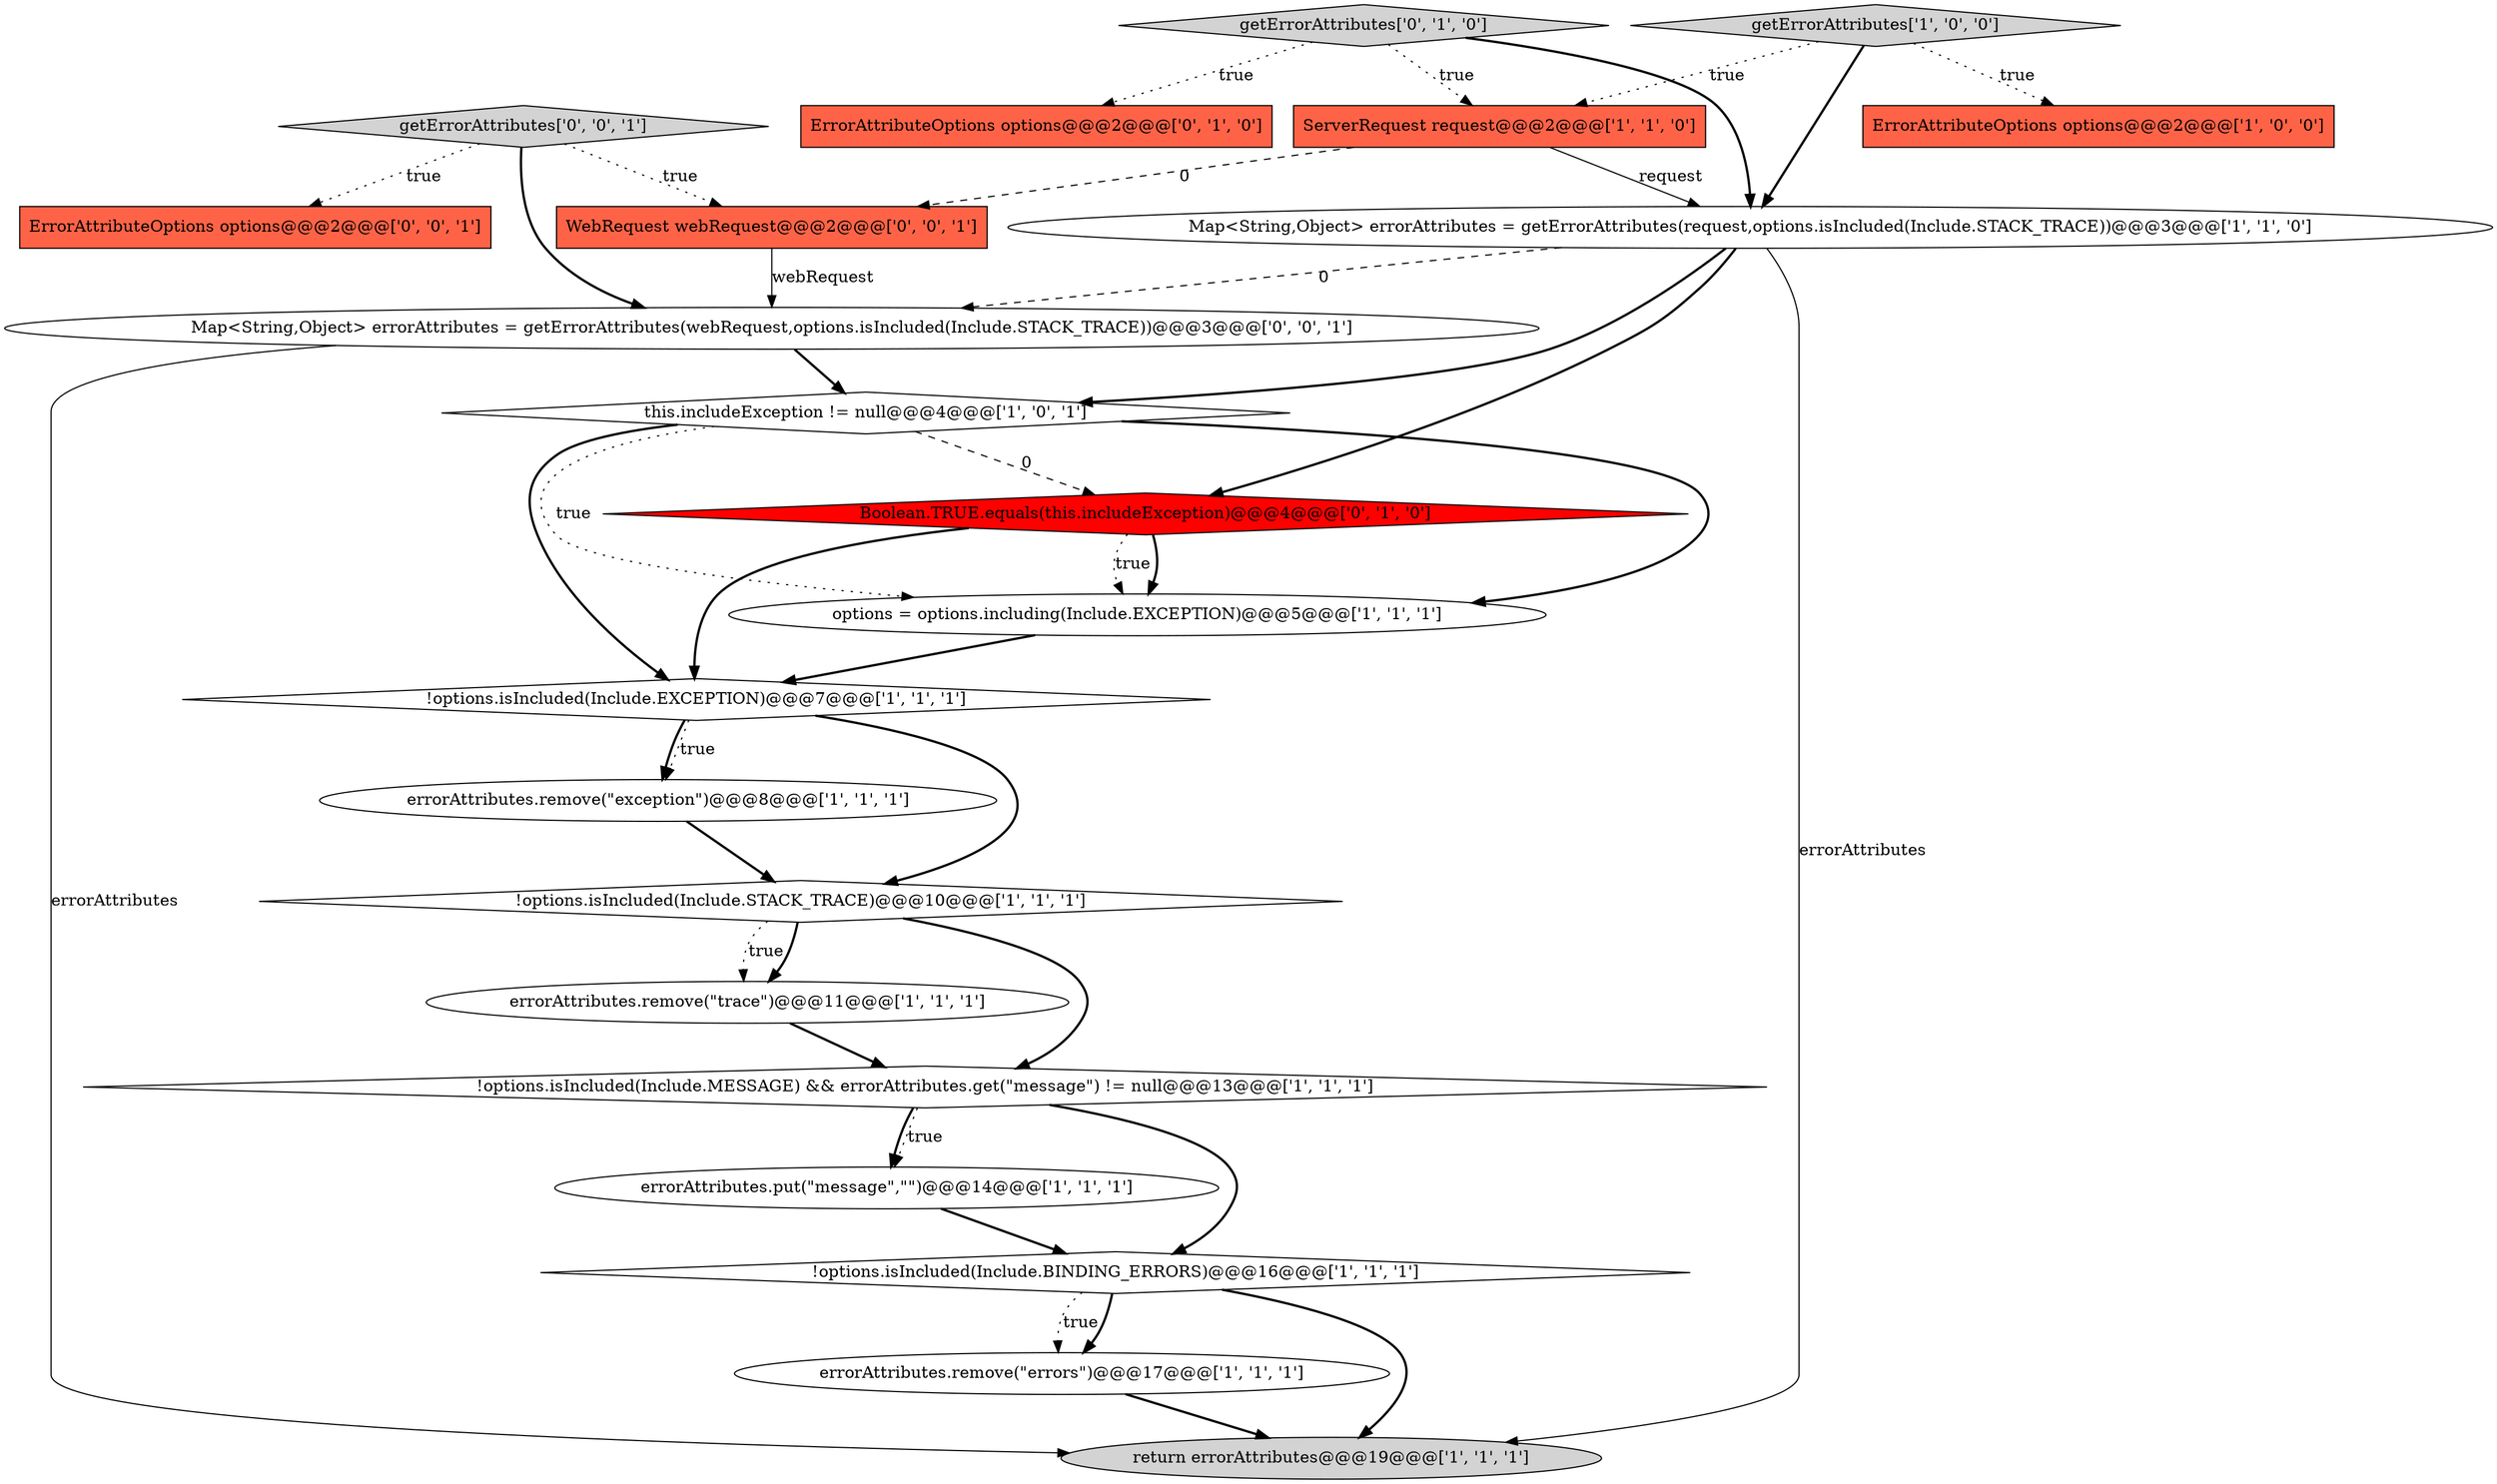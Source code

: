 digraph {
18 [style = filled, label = "getErrorAttributes['0', '0', '1']", fillcolor = lightgray, shape = diamond image = "AAA0AAABBB3BBB"];
19 [style = filled, label = "ErrorAttributeOptions options@@@2@@@['0', '0', '1']", fillcolor = tomato, shape = box image = "AAA0AAABBB3BBB"];
20 [style = filled, label = "WebRequest webRequest@@@2@@@['0', '0', '1']", fillcolor = tomato, shape = box image = "AAA0AAABBB3BBB"];
15 [style = filled, label = "ErrorAttributeOptions options@@@2@@@['0', '1', '0']", fillcolor = tomato, shape = box image = "AAA0AAABBB2BBB"];
10 [style = filled, label = "errorAttributes.put(\"message\",\"\")@@@14@@@['1', '1', '1']", fillcolor = white, shape = ellipse image = "AAA0AAABBB1BBB"];
17 [style = filled, label = "getErrorAttributes['0', '1', '0']", fillcolor = lightgray, shape = diamond image = "AAA0AAABBB2BBB"];
4 [style = filled, label = "errorAttributes.remove(\"trace\")@@@11@@@['1', '1', '1']", fillcolor = white, shape = ellipse image = "AAA0AAABBB1BBB"];
12 [style = filled, label = "errorAttributes.remove(\"errors\")@@@17@@@['1', '1', '1']", fillcolor = white, shape = ellipse image = "AAA0AAABBB1BBB"];
1 [style = filled, label = "errorAttributes.remove(\"exception\")@@@8@@@['1', '1', '1']", fillcolor = white, shape = ellipse image = "AAA0AAABBB1BBB"];
6 [style = filled, label = "Map<String,Object> errorAttributes = getErrorAttributes(request,options.isIncluded(Include.STACK_TRACE))@@@3@@@['1', '1', '0']", fillcolor = white, shape = ellipse image = "AAA0AAABBB1BBB"];
2 [style = filled, label = "!options.isIncluded(Include.MESSAGE) && errorAttributes.get(\"message\") != null@@@13@@@['1', '1', '1']", fillcolor = white, shape = diamond image = "AAA0AAABBB1BBB"];
13 [style = filled, label = "!options.isIncluded(Include.BINDING_ERRORS)@@@16@@@['1', '1', '1']", fillcolor = white, shape = diamond image = "AAA0AAABBB1BBB"];
8 [style = filled, label = "this.includeException != null@@@4@@@['1', '0', '1']", fillcolor = white, shape = diamond image = "AAA0AAABBB1BBB"];
14 [style = filled, label = "!options.isIncluded(Include.EXCEPTION)@@@7@@@['1', '1', '1']", fillcolor = white, shape = diamond image = "AAA0AAABBB1BBB"];
11 [style = filled, label = "return errorAttributes@@@19@@@['1', '1', '1']", fillcolor = lightgray, shape = ellipse image = "AAA0AAABBB1BBB"];
3 [style = filled, label = "getErrorAttributes['1', '0', '0']", fillcolor = lightgray, shape = diamond image = "AAA0AAABBB1BBB"];
7 [style = filled, label = "options = options.including(Include.EXCEPTION)@@@5@@@['1', '1', '1']", fillcolor = white, shape = ellipse image = "AAA0AAABBB1BBB"];
16 [style = filled, label = "Boolean.TRUE.equals(this.includeException)@@@4@@@['0', '1', '0']", fillcolor = red, shape = diamond image = "AAA1AAABBB2BBB"];
5 [style = filled, label = "ErrorAttributeOptions options@@@2@@@['1', '0', '0']", fillcolor = tomato, shape = box image = "AAA0AAABBB1BBB"];
9 [style = filled, label = "ServerRequest request@@@2@@@['1', '1', '0']", fillcolor = tomato, shape = box image = "AAA0AAABBB1BBB"];
21 [style = filled, label = "Map<String,Object> errorAttributes = getErrorAttributes(webRequest,options.isIncluded(Include.STACK_TRACE))@@@3@@@['0', '0', '1']", fillcolor = white, shape = ellipse image = "AAA0AAABBB3BBB"];
0 [style = filled, label = "!options.isIncluded(Include.STACK_TRACE)@@@10@@@['1', '1', '1']", fillcolor = white, shape = diamond image = "AAA0AAABBB1BBB"];
9->20 [style = dashed, label="0"];
6->21 [style = dashed, label="0"];
8->16 [style = dashed, label="0"];
13->12 [style = dotted, label="true"];
17->6 [style = bold, label=""];
0->2 [style = bold, label=""];
0->4 [style = dotted, label="true"];
12->11 [style = bold, label=""];
16->7 [style = bold, label=""];
21->8 [style = bold, label=""];
18->19 [style = dotted, label="true"];
8->14 [style = bold, label=""];
21->11 [style = solid, label="errorAttributes"];
20->21 [style = solid, label="webRequest"];
3->6 [style = bold, label=""];
8->7 [style = dotted, label="true"];
1->0 [style = bold, label=""];
4->2 [style = bold, label=""];
3->9 [style = dotted, label="true"];
18->20 [style = dotted, label="true"];
2->10 [style = bold, label=""];
13->11 [style = bold, label=""];
14->1 [style = bold, label=""];
8->7 [style = bold, label=""];
2->13 [style = bold, label=""];
7->14 [style = bold, label=""];
6->11 [style = solid, label="errorAttributes"];
16->7 [style = dotted, label="true"];
9->6 [style = solid, label="request"];
13->12 [style = bold, label=""];
3->5 [style = dotted, label="true"];
17->15 [style = dotted, label="true"];
14->0 [style = bold, label=""];
10->13 [style = bold, label=""];
0->4 [style = bold, label=""];
6->16 [style = bold, label=""];
17->9 [style = dotted, label="true"];
6->8 [style = bold, label=""];
16->14 [style = bold, label=""];
14->1 [style = dotted, label="true"];
18->21 [style = bold, label=""];
2->10 [style = dotted, label="true"];
}
